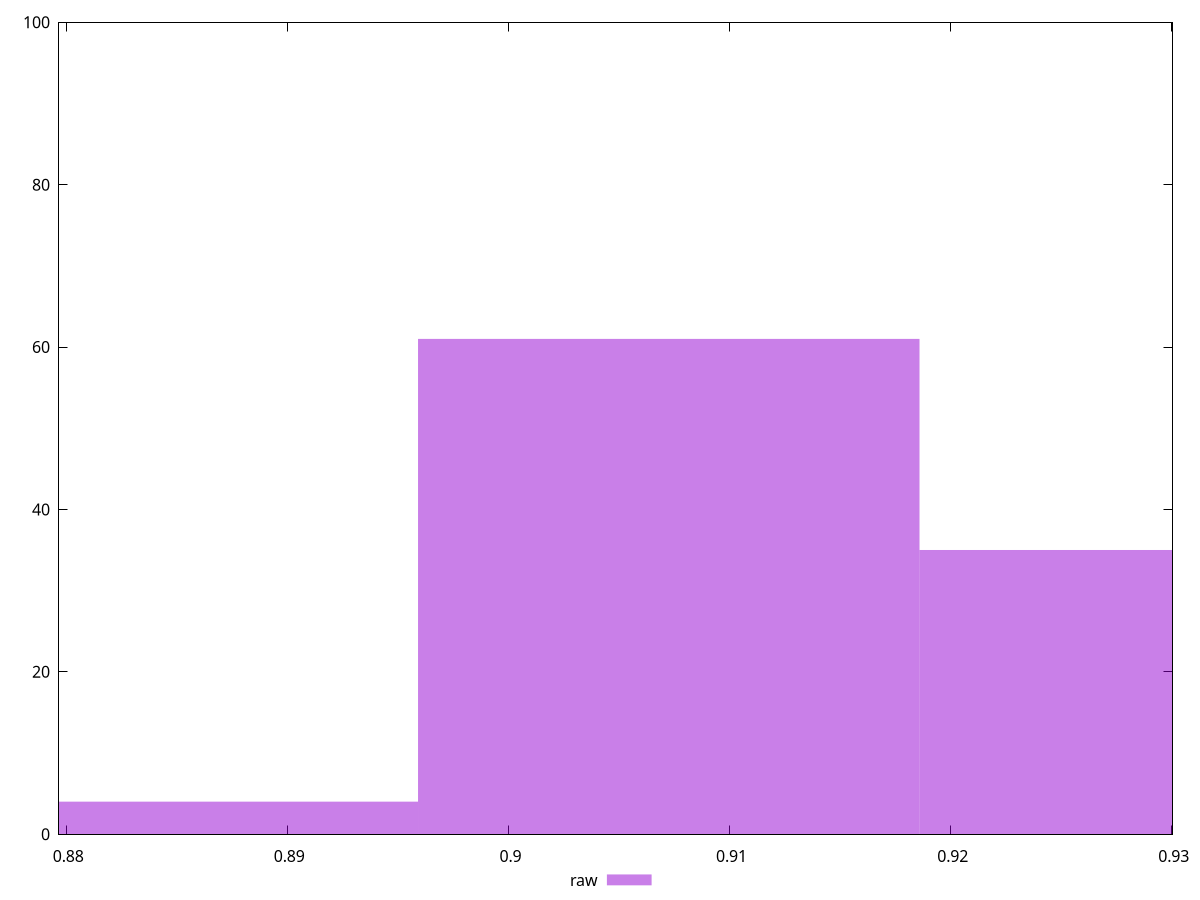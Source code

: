 reset

$raw <<EOF
0.9072512313518195 61
0.929932512135615 35
0.884569950568024 4
EOF

set key outside below
set boxwidth 0.02268128078379549
set xrange [0.8796720674882483:0.9300339275443932]
set yrange [0:100]
set trange [0:100]
set style fill transparent solid 0.5 noborder
set terminal svg size 640, 490 enhanced background rgb 'white'
set output "report_00025_2021-02-22T21:38:55.199Z/meta/pScore/samples/pages+cached+noadtech+nomedia+nocss/raw/histogram.svg"

plot $raw title "raw" with boxes

reset
